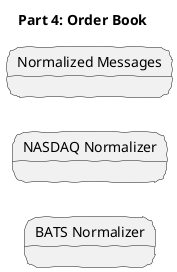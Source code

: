 @startuml Part 4: Order Book

title Part 4: Order Book

skinparam handwritten true
left to right direction

skinparam cloud {
    handwritten false
}

state "BATS Normalizer" as BATS
state "NASDAQ Normalizer" as NASDAQ
state "Normalized Messages" as Normalized
'node "Order Book Processor" as OrderBook
'node OrderBook
'database "Block RAM" as Memory

'Normalized --> OrderBook
'OrderBook -> Memory

@enduml
